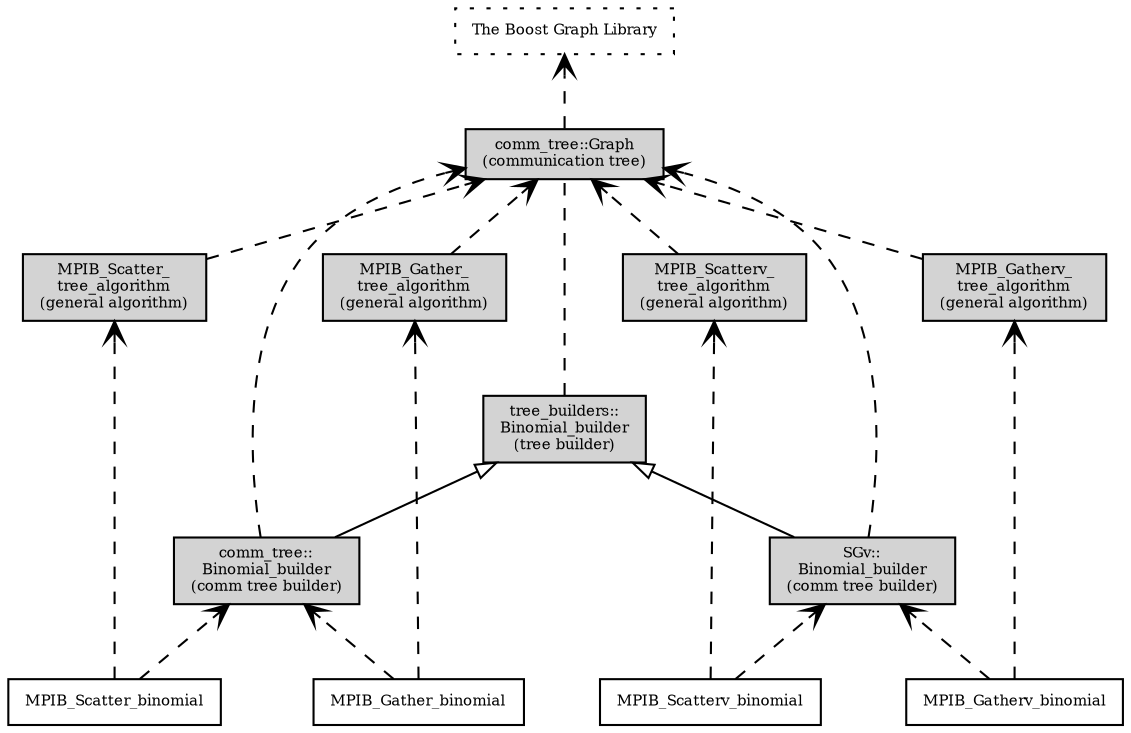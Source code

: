 digraph {
	rankdir = BT;

	node [fontsize = 7, shape = box, style = dotted, height = 0.3];
	Boost [label = "The Boost Graph Library"];
	node [style = filled, fillcolor = lightgrey];
	MPIB_comm_tree [label = "comm_tree::Graph\n(communication tree)"];
	MPIB_Scatter_tree_algorithm [label = "MPIB_Scatter_\ntree_algorithm\n(general algorithm)"];
	MPIB_Gather_tree_algorithm [label = "MPIB_Gather_\ntree_algorithm\n(general algorithm)"];
	MPIB_Scatterv_tree_algorithm [label = "MPIB_Scatterv_\ntree_algorithm\n(general algorithm)"];
	MPIB_Gatherv_tree_algorithm [label = "MPIB_Gatherv_\ntree_algorithm\n(general algorithm)"];
	MPIB_binomial_builder [label = "tree_builders::\nBinomial_builder\n(tree builder)"];
	MPIB_comm_binomial_builder [label = "comm_tree::\nBinomial_builder\n(comm tree builder)"];
	MPIB_SGv_binomial_builder [label = "SGv::\nBinomial_builder\n(comm tree builder)"];
	node [style = solid, height = 0.3];

	edge [arrowhead = open, style = dashed];
	MPIB_comm_tree -> Boost;
	MPIB_binomial_builder -> MPIB_comm_tree [arrowhead = none];
	
	MPIB_Scatter_tree_algorithm -> MPIB_comm_tree;
	MPIB_Gather_tree_algorithm -> MPIB_comm_tree;
	MPIB_Scatterv_tree_algorithm -> MPIB_comm_tree;
	MPIB_Gatherv_tree_algorithm -> MPIB_comm_tree;

	edge [weight = 2];
	MPIB_Scatter_binomial -> MPIB_Scatter_tree_algorithm;
	MPIB_Gather_binomial -> MPIB_Gather_tree_algorithm;
	MPIB_Scatterv_binomial -> MPIB_Scatterv_tree_algorithm;
	MPIB_Gatherv_binomial -> MPIB_Gatherv_tree_algorithm;

	edge [weight = 1];
	MPIB_comm_binomial_builder -> MPIB_comm_tree;
	MPIB_SGv_binomial_builder -> MPIB_comm_tree;

	edge [arrowhead = empty, style = solid];
	MPIB_comm_binomial_builder -> MPIB_binomial_builder;
	MPIB_SGv_binomial_builder -> MPIB_binomial_builder;

	edge [arrowhead = open, style = dashed];
	MPIB_Scatter_binomial -> MPIB_comm_binomial_builder;
	MPIB_Gather_binomial -> MPIB_comm_binomial_builder;
	MPIB_Scatterv_binomial -> MPIB_SGv_binomial_builder;
	MPIB_Gatherv_binomial -> MPIB_SGv_binomial_builder;

	edge [style = invis];
	MPIB_binomial_builder -> MPIB_Scatter_tree_algorithm;
	MPIB_binomial_builder -> MPIB_Gather_tree_algorithm;
	MPIB_binomial_builder -> MPIB_Scatterv_tree_algorithm;
	MPIB_binomial_builder -> MPIB_Gatherv_tree_algorithm;
}
